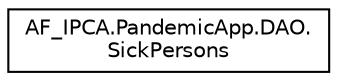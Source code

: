 digraph "Graphical Class Hierarchy"
{
 // LATEX_PDF_SIZE
  edge [fontname="Helvetica",fontsize="10",labelfontname="Helvetica",labelfontsize="10"];
  node [fontname="Helvetica",fontsize="10",shape=record];
  rankdir="LR";
  Node0 [label="AF_IPCA.PandemicApp.DAO.\lSickPersons",height=0.2,width=0.4,color="black", fillcolor="white", style="filled",URL="$d9/ddf/class_a_f___i_p_c_a_1_1_pandemic_app_1_1_d_a_o_1_1_sick_persons.html",tooltip="this class handles all the sickpersons objects."];
}
